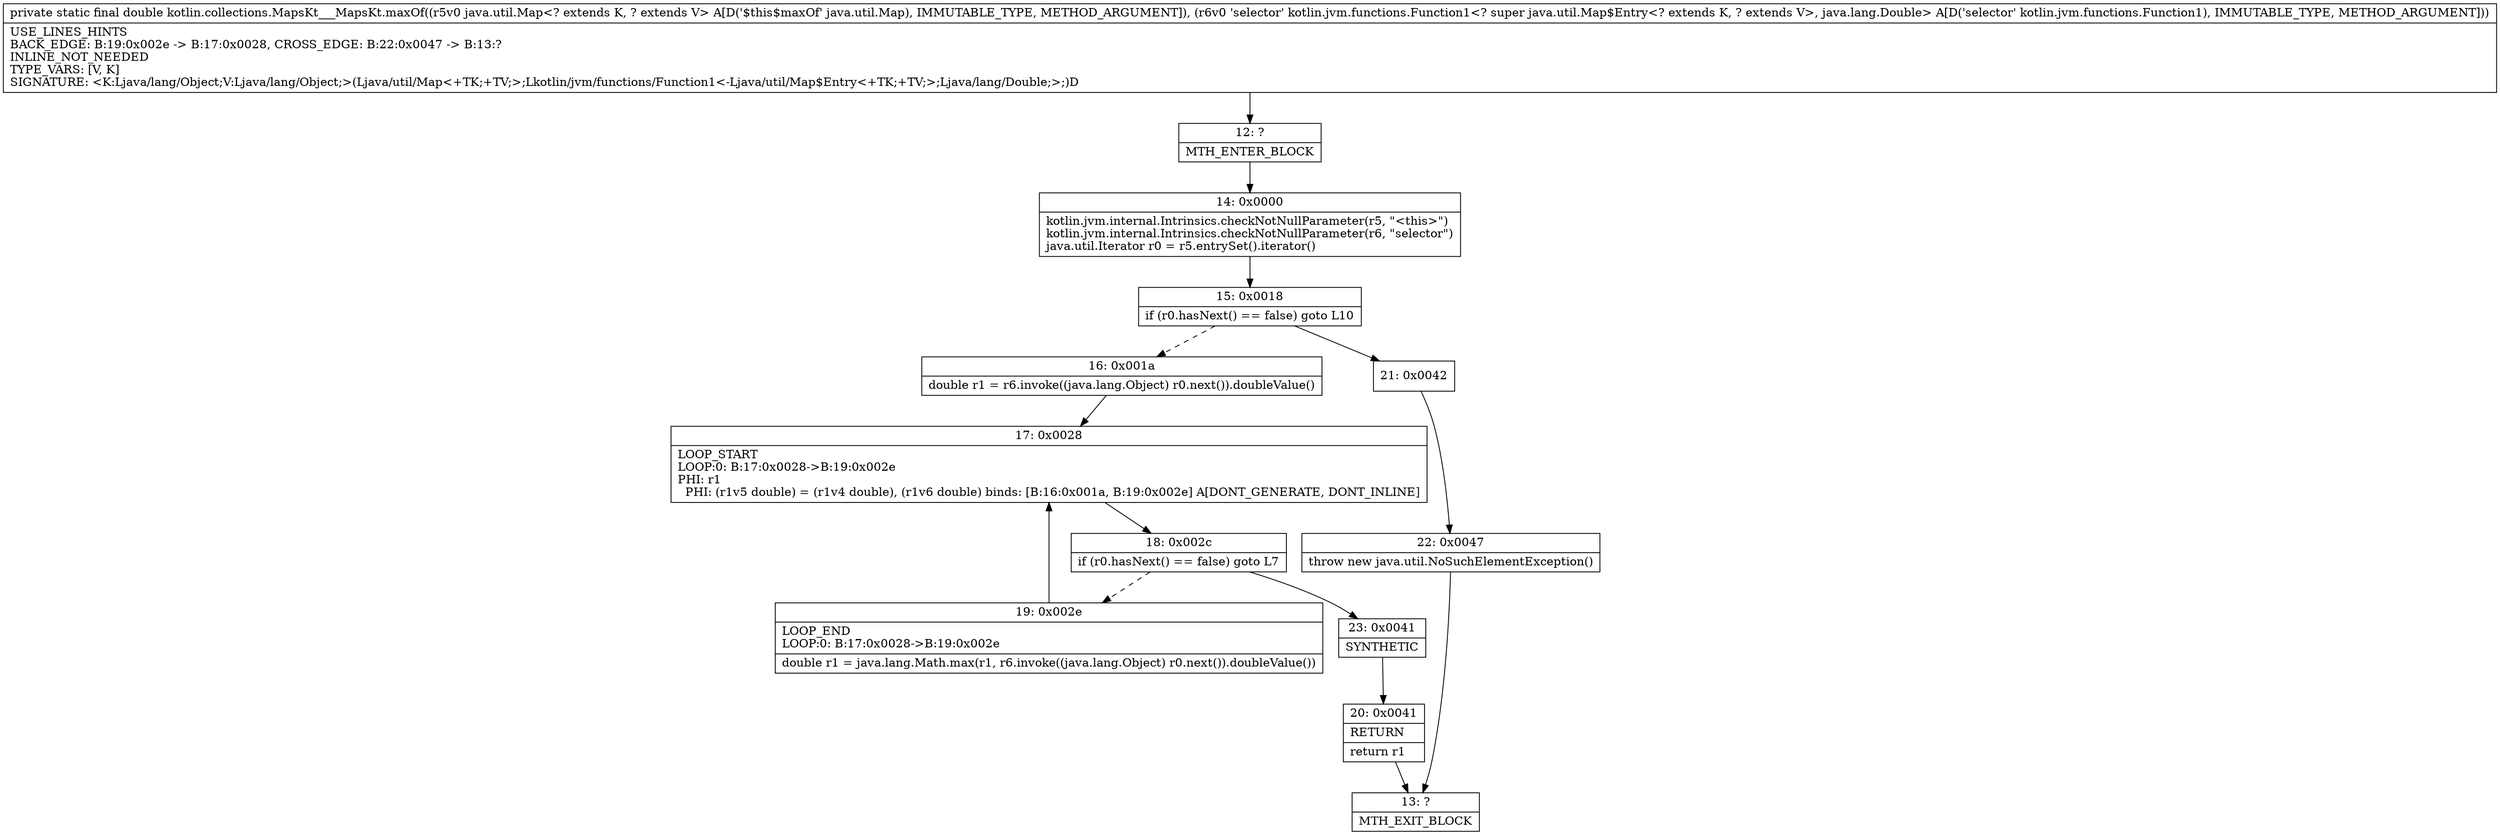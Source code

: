 digraph "CFG forkotlin.collections.MapsKt___MapsKt.maxOf(Ljava\/util\/Map;Lkotlin\/jvm\/functions\/Function1;)D" {
Node_12 [shape=record,label="{12\:\ ?|MTH_ENTER_BLOCK\l}"];
Node_14 [shape=record,label="{14\:\ 0x0000|kotlin.jvm.internal.Intrinsics.checkNotNullParameter(r5, \"\<this\>\")\lkotlin.jvm.internal.Intrinsics.checkNotNullParameter(r6, \"selector\")\ljava.util.Iterator r0 = r5.entrySet().iterator()\l}"];
Node_15 [shape=record,label="{15\:\ 0x0018|if (r0.hasNext() == false) goto L10\l}"];
Node_16 [shape=record,label="{16\:\ 0x001a|double r1 = r6.invoke((java.lang.Object) r0.next()).doubleValue()\l}"];
Node_17 [shape=record,label="{17\:\ 0x0028|LOOP_START\lLOOP:0: B:17:0x0028\-\>B:19:0x002e\lPHI: r1 \l  PHI: (r1v5 double) = (r1v4 double), (r1v6 double) binds: [B:16:0x001a, B:19:0x002e] A[DONT_GENERATE, DONT_INLINE]\l}"];
Node_18 [shape=record,label="{18\:\ 0x002c|if (r0.hasNext() == false) goto L7\l}"];
Node_19 [shape=record,label="{19\:\ 0x002e|LOOP_END\lLOOP:0: B:17:0x0028\-\>B:19:0x002e\l|double r1 = java.lang.Math.max(r1, r6.invoke((java.lang.Object) r0.next()).doubleValue())\l}"];
Node_23 [shape=record,label="{23\:\ 0x0041|SYNTHETIC\l}"];
Node_20 [shape=record,label="{20\:\ 0x0041|RETURN\l|return r1\l}"];
Node_13 [shape=record,label="{13\:\ ?|MTH_EXIT_BLOCK\l}"];
Node_21 [shape=record,label="{21\:\ 0x0042}"];
Node_22 [shape=record,label="{22\:\ 0x0047|throw new java.util.NoSuchElementException()\l}"];
MethodNode[shape=record,label="{private static final double kotlin.collections.MapsKt___MapsKt.maxOf((r5v0 java.util.Map\<? extends K, ? extends V\> A[D('$this$maxOf' java.util.Map), IMMUTABLE_TYPE, METHOD_ARGUMENT]), (r6v0 'selector' kotlin.jvm.functions.Function1\<? super java.util.Map$Entry\<? extends K, ? extends V\>, java.lang.Double\> A[D('selector' kotlin.jvm.functions.Function1), IMMUTABLE_TYPE, METHOD_ARGUMENT]))  | USE_LINES_HINTS\lBACK_EDGE: B:19:0x002e \-\> B:17:0x0028, CROSS_EDGE: B:22:0x0047 \-\> B:13:?\lINLINE_NOT_NEEDED\lTYPE_VARS: [V, K]\lSIGNATURE: \<K:Ljava\/lang\/Object;V:Ljava\/lang\/Object;\>(Ljava\/util\/Map\<+TK;+TV;\>;Lkotlin\/jvm\/functions\/Function1\<\-Ljava\/util\/Map$Entry\<+TK;+TV;\>;Ljava\/lang\/Double;\>;)D\l}"];
MethodNode -> Node_12;Node_12 -> Node_14;
Node_14 -> Node_15;
Node_15 -> Node_16[style=dashed];
Node_15 -> Node_21;
Node_16 -> Node_17;
Node_17 -> Node_18;
Node_18 -> Node_19[style=dashed];
Node_18 -> Node_23;
Node_19 -> Node_17;
Node_23 -> Node_20;
Node_20 -> Node_13;
Node_21 -> Node_22;
Node_22 -> Node_13;
}

